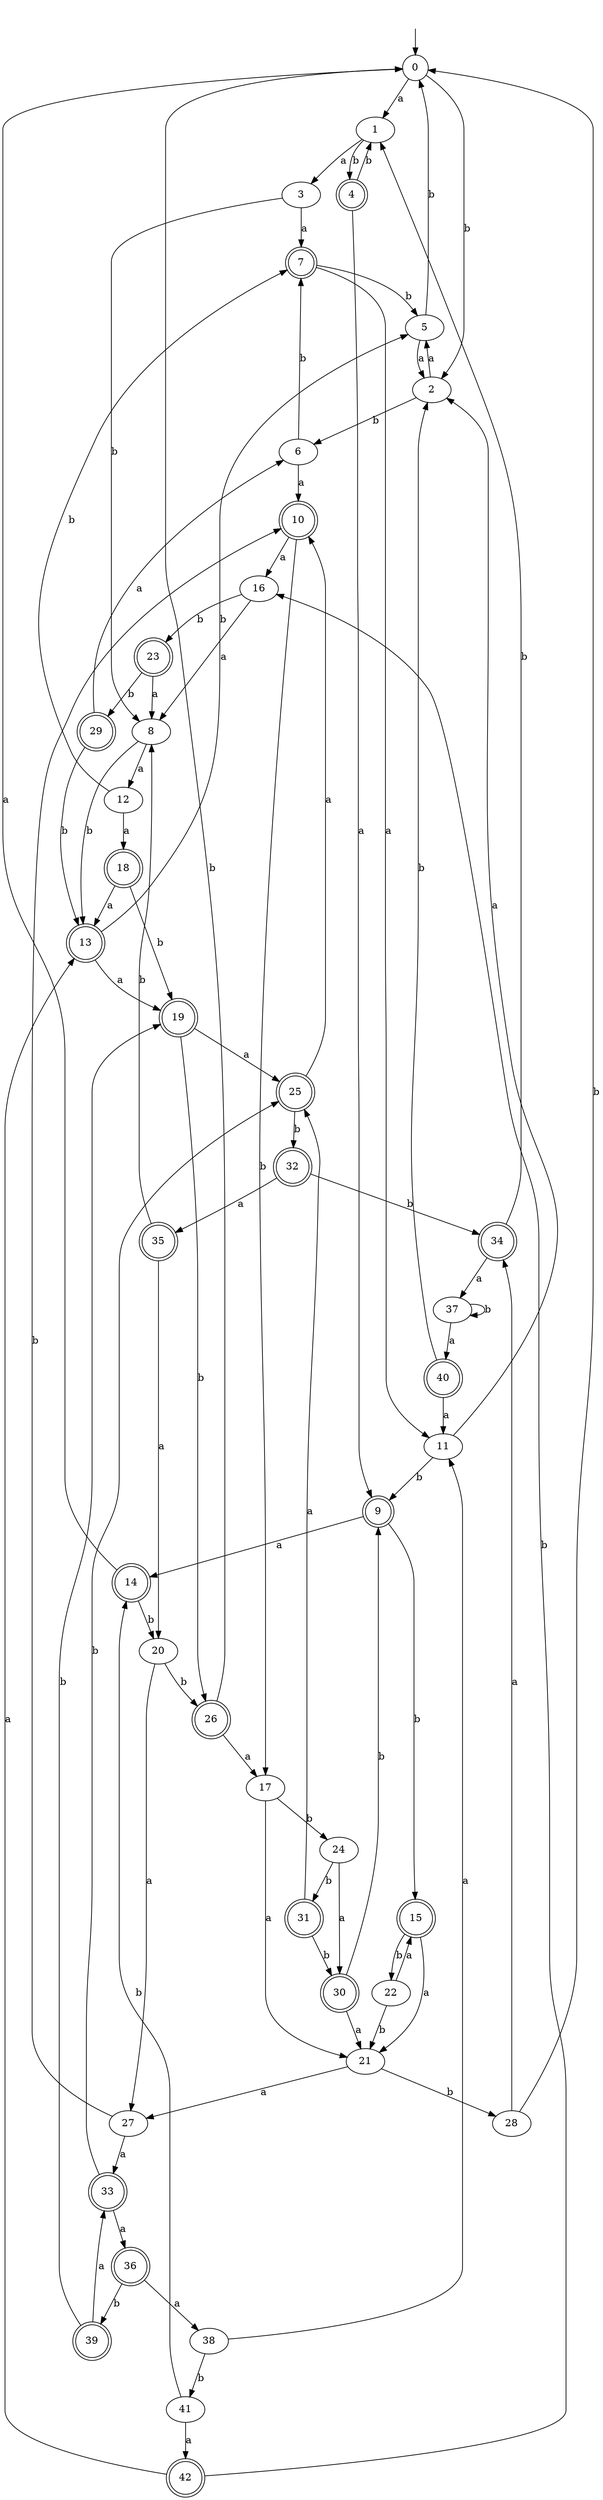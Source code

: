 digraph RandomDFA {
  __start0 [label="", shape=none];
  __start0 -> 0 [label=""];
  0 [shape=circle]
  0 -> 1 [label="a"]
  0 -> 2 [label="b"]
  1
  1 -> 3 [label="a"]
  1 -> 4 [label="b"]
  2
  2 -> 5 [label="a"]
  2 -> 6 [label="b"]
  3
  3 -> 7 [label="a"]
  3 -> 8 [label="b"]
  4 [shape=doublecircle]
  4 -> 9 [label="a"]
  4 -> 1 [label="b"]
  5
  5 -> 2 [label="a"]
  5 -> 0 [label="b"]
  6
  6 -> 10 [label="a"]
  6 -> 7 [label="b"]
  7 [shape=doublecircle]
  7 -> 11 [label="a"]
  7 -> 5 [label="b"]
  8
  8 -> 12 [label="a"]
  8 -> 13 [label="b"]
  9 [shape=doublecircle]
  9 -> 14 [label="a"]
  9 -> 15 [label="b"]
  10 [shape=doublecircle]
  10 -> 16 [label="a"]
  10 -> 17 [label="b"]
  11
  11 -> 2 [label="a"]
  11 -> 9 [label="b"]
  12
  12 -> 18 [label="a"]
  12 -> 7 [label="b"]
  13 [shape=doublecircle]
  13 -> 19 [label="a"]
  13 -> 5 [label="b"]
  14 [shape=doublecircle]
  14 -> 0 [label="a"]
  14 -> 20 [label="b"]
  15 [shape=doublecircle]
  15 -> 21 [label="a"]
  15 -> 22 [label="b"]
  16
  16 -> 8 [label="a"]
  16 -> 23 [label="b"]
  17
  17 -> 21 [label="a"]
  17 -> 24 [label="b"]
  18 [shape=doublecircle]
  18 -> 13 [label="a"]
  18 -> 19 [label="b"]
  19 [shape=doublecircle]
  19 -> 25 [label="a"]
  19 -> 26 [label="b"]
  20
  20 -> 27 [label="a"]
  20 -> 26 [label="b"]
  21
  21 -> 27 [label="a"]
  21 -> 28 [label="b"]
  22
  22 -> 15 [label="a"]
  22 -> 21 [label="b"]
  23 [shape=doublecircle]
  23 -> 8 [label="a"]
  23 -> 29 [label="b"]
  24
  24 -> 30 [label="a"]
  24 -> 31 [label="b"]
  25 [shape=doublecircle]
  25 -> 10 [label="a"]
  25 -> 32 [label="b"]
  26 [shape=doublecircle]
  26 -> 17 [label="a"]
  26 -> 0 [label="b"]
  27
  27 -> 33 [label="a"]
  27 -> 10 [label="b"]
  28
  28 -> 34 [label="a"]
  28 -> 0 [label="b"]
  29 [shape=doublecircle]
  29 -> 6 [label="a"]
  29 -> 13 [label="b"]
  30 [shape=doublecircle]
  30 -> 21 [label="a"]
  30 -> 9 [label="b"]
  31 [shape=doublecircle]
  31 -> 25 [label="a"]
  31 -> 30 [label="b"]
  32 [shape=doublecircle]
  32 -> 35 [label="a"]
  32 -> 34 [label="b"]
  33 [shape=doublecircle]
  33 -> 36 [label="a"]
  33 -> 25 [label="b"]
  34 [shape=doublecircle]
  34 -> 37 [label="a"]
  34 -> 1 [label="b"]
  35 [shape=doublecircle]
  35 -> 20 [label="a"]
  35 -> 8 [label="b"]
  36 [shape=doublecircle]
  36 -> 38 [label="a"]
  36 -> 39 [label="b"]
  37
  37 -> 40 [label="a"]
  37 -> 37 [label="b"]
  38
  38 -> 11 [label="a"]
  38 -> 41 [label="b"]
  39 [shape=doublecircle]
  39 -> 33 [label="a"]
  39 -> 19 [label="b"]
  40 [shape=doublecircle]
  40 -> 11 [label="a"]
  40 -> 2 [label="b"]
  41
  41 -> 42 [label="a"]
  41 -> 14 [label="b"]
  42 [shape=doublecircle]
  42 -> 13 [label="a"]
  42 -> 16 [label="b"]
}
